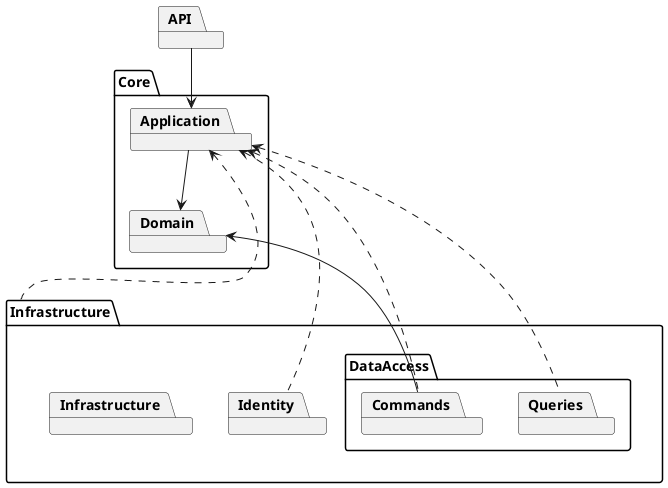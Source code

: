 ﻿@startuml
'https://plantuml.com/class-diagram

allowmixing

package API

package Infrastructure {
    package DataAccess {
        package Queries
        package Commands        
    }
    package Identity
    package Infrastructure
}

package Core {
    package Application
    package Domain
}

API --> Application
Application --> Domain

Application <.. Commands
Application <.. Infrastructure 
Application <.. Identity
Application <.. Queries
Domain <-- Commands

'
'package Infrastructure.Persistence
'package Infrastructure.DataAccess
'package Infrastructure.Identity
'package Infrastructure.Infrastructure
'package Domain
'package Application
'
'Application <-- Infrastructure.Persistence 
'Domain <-- Infrastructure.Persistence 
'Domain <-- Infrastructure.DataAccess
'
'
'Application <-- Infrastructure.Identity
'Application <-- Infrastructure.Infrastructure
'
'Application --> Domain
'
'API --> Application
'API ..> Infrastructure.Persistence
'API ..> Infrastructure.Identity
'API ..> Infrastructure.Infrastructure
'API ..> Infrastructure.DataAccess

@enduml